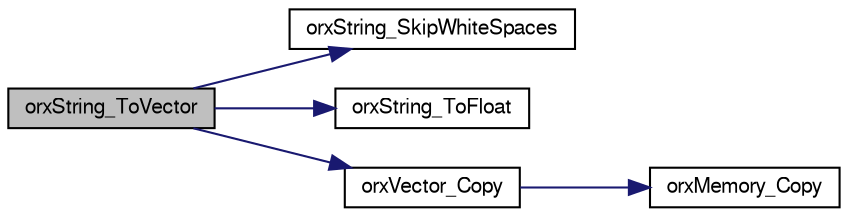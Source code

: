 digraph G
{
  bgcolor="transparent";
  edge [fontname="FreeSans",fontsize=10,labelfontname="FreeSans",labelfontsize=10];
  node [fontname="FreeSans",fontsize=10,shape=record];
  rankdir=LR;
  Node1 [label="orxString_ToVector",height=0.2,width=0.4,color="black", fillcolor="grey75", style="filled" fontcolor="black"];
  Node1 -> Node2 [color="midnightblue",fontsize=10,style="solid",fontname="FreeSans"];
  Node2 [label="orxString_SkipWhiteSpaces",height=0.2,width=0.4,color="black",URL="$group__orx_string.html#g6e0397a97a2978c2e858c47981be04c9"];
  Node1 -> Node3 [color="midnightblue",fontsize=10,style="solid",fontname="FreeSans"];
  Node3 [label="orxString_ToFloat",height=0.2,width=0.4,color="black",URL="$group__orx_string.html#g41e088789abeef24c0f850c382e327c1"];
  Node1 -> Node4 [color="midnightblue",fontsize=10,style="solid",fontname="FreeSans"];
  Node4 [label="orxVector_Copy",height=0.2,width=0.4,color="black",URL="$group__orx_vector.html#g4cded3628c80fb6fffd0ca235141b510"];
  Node4 -> Node5 [color="midnightblue",fontsize=10,style="solid",fontname="FreeSans"];
  Node5 [label="orxMemory_Copy",height=0.2,width=0.4,color="black",URL="$group__orx_memory.html#g469bbf6ffec005ccbfa2faf15dcd4560"];
}
